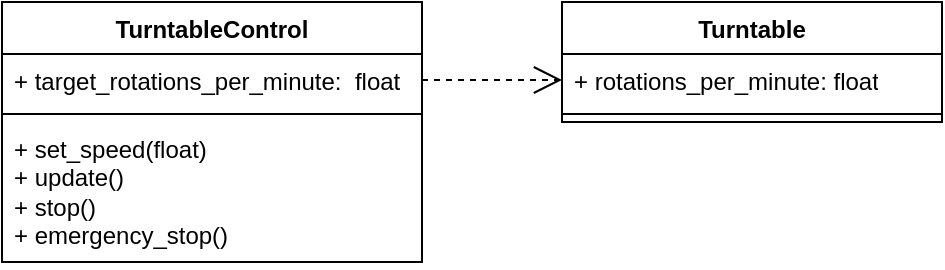 <mxfile version="27.1.4">
  <diagram name="Page-1" id="Yn6TUJnWyD08feqMRpZe">
    <mxGraphModel dx="1186" dy="755" grid="1" gridSize="10" guides="1" tooltips="1" connect="1" arrows="1" fold="1" page="1" pageScale="1" pageWidth="1654" pageHeight="2336" math="0" shadow="0">
      <root>
        <mxCell id="0" />
        <mxCell id="1" parent="0" />
        <mxCell id="DSNsxwIjCtdXAefuGlIN-1" value="TurntableControl" style="swimlane;fontStyle=1;align=center;verticalAlign=top;childLayout=stackLayout;horizontal=1;startSize=26;horizontalStack=0;resizeParent=1;resizeParentMax=0;resizeLast=0;collapsible=1;marginBottom=0;whiteSpace=wrap;html=1;" parent="1" vertex="1">
          <mxGeometry x="410" y="200" width="210" height="130" as="geometry" />
        </mxCell>
        <mxCell id="DSNsxwIjCtdXAefuGlIN-2" value="+ target_rotations_per_minute:&amp;nbsp; float" style="text;strokeColor=none;fillColor=none;align=left;verticalAlign=top;spacingLeft=4;spacingRight=4;overflow=hidden;rotatable=0;points=[[0,0.5],[1,0.5]];portConstraint=eastwest;whiteSpace=wrap;html=1;" parent="DSNsxwIjCtdXAefuGlIN-1" vertex="1">
          <mxGeometry y="26" width="210" height="26" as="geometry" />
        </mxCell>
        <mxCell id="DSNsxwIjCtdXAefuGlIN-3" value="" style="line;strokeWidth=1;fillColor=none;align=left;verticalAlign=middle;spacingTop=-1;spacingLeft=3;spacingRight=3;rotatable=0;labelPosition=right;points=[];portConstraint=eastwest;strokeColor=inherit;" parent="DSNsxwIjCtdXAefuGlIN-1" vertex="1">
          <mxGeometry y="52" width="210" height="8" as="geometry" />
        </mxCell>
        <mxCell id="DSNsxwIjCtdXAefuGlIN-4" value="&lt;div&gt;+ set_speed(float)&lt;/div&gt;+ update()&lt;div&gt;+ stop()&lt;/div&gt;&lt;div&gt;+ emergency_stop()&lt;/div&gt;" style="text;strokeColor=none;fillColor=none;align=left;verticalAlign=top;spacingLeft=4;spacingRight=4;overflow=hidden;rotatable=0;points=[[0,0.5],[1,0.5]];portConstraint=eastwest;whiteSpace=wrap;html=1;" parent="DSNsxwIjCtdXAefuGlIN-1" vertex="1">
          <mxGeometry y="60" width="210" height="70" as="geometry" />
        </mxCell>
        <mxCell id="DSNsxwIjCtdXAefuGlIN-5" value="Turntable" style="swimlane;fontStyle=1;align=center;verticalAlign=top;childLayout=stackLayout;horizontal=1;startSize=26;horizontalStack=0;resizeParent=1;resizeParentMax=0;resizeLast=0;collapsible=1;marginBottom=0;whiteSpace=wrap;html=1;" parent="1" vertex="1">
          <mxGeometry x="690" y="200" width="190" height="60" as="geometry" />
        </mxCell>
        <mxCell id="DSNsxwIjCtdXAefuGlIN-6" value="+ rotations_per_minute: float" style="text;strokeColor=none;fillColor=none;align=left;verticalAlign=top;spacingLeft=4;spacingRight=4;overflow=hidden;rotatable=0;points=[[0,0.5],[1,0.5]];portConstraint=eastwest;whiteSpace=wrap;html=1;" parent="DSNsxwIjCtdXAefuGlIN-5" vertex="1">
          <mxGeometry y="26" width="190" height="26" as="geometry" />
        </mxCell>
        <mxCell id="DSNsxwIjCtdXAefuGlIN-7" value="" style="line;strokeWidth=1;fillColor=none;align=left;verticalAlign=middle;spacingTop=-1;spacingLeft=3;spacingRight=3;rotatable=0;labelPosition=right;points=[];portConstraint=eastwest;strokeColor=inherit;" parent="DSNsxwIjCtdXAefuGlIN-5" vertex="1">
          <mxGeometry y="52" width="190" height="8" as="geometry" />
        </mxCell>
        <mxCell id="DSNsxwIjCtdXAefuGlIN-8" value="" style="endArrow=open;endSize=12;dashed=1;html=1;rounded=0;exitX=1;exitY=0.5;exitDx=0;exitDy=0;entryX=0;entryY=0.5;entryDx=0;entryDy=0;" parent="1" source="DSNsxwIjCtdXAefuGlIN-2" target="DSNsxwIjCtdXAefuGlIN-6" edge="1">
          <mxGeometry width="160" relative="1" as="geometry">
            <mxPoint x="530" y="400" as="sourcePoint" />
            <mxPoint x="660" y="280" as="targetPoint" />
          </mxGeometry>
        </mxCell>
      </root>
    </mxGraphModel>
  </diagram>
</mxfile>
